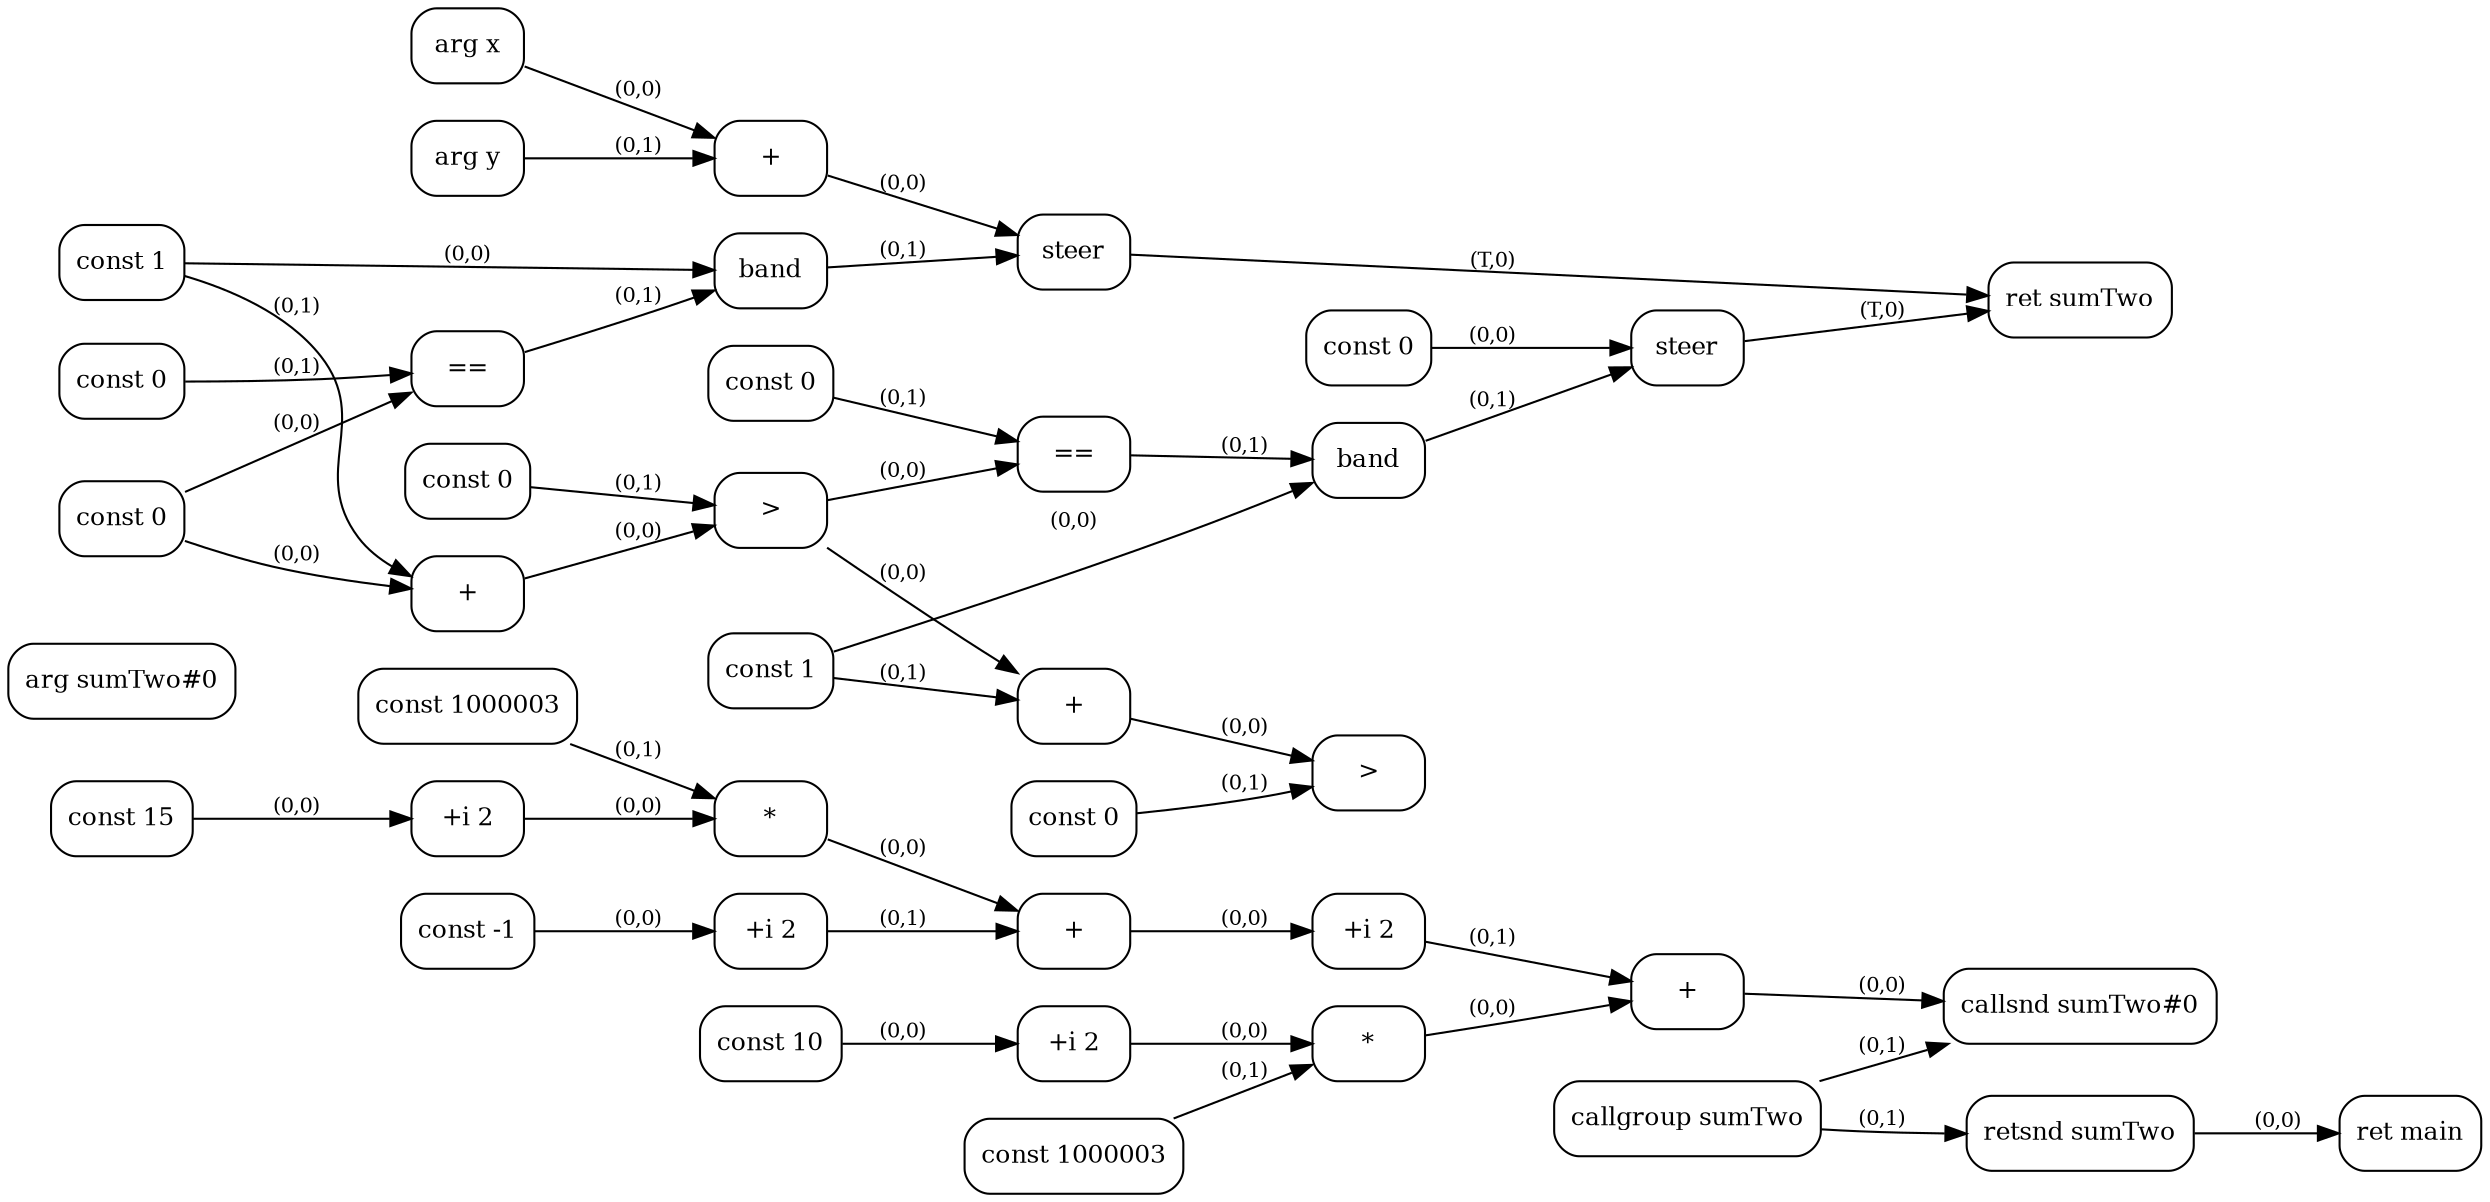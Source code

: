 digraph G {
  rankdir=LR;
  node [shape=box, style=rounded, fontsize=12];
  n0 [label="const -1"];
  n1 [label="const 10"];
  n2 [label="const 15"];
  n3 [label="+i 2"];
  n4 [label="+i 2"];
  n5 [label="const 1000003"];
  n6 [label="*"];
  n7 [label="+"];
  n8 [label="+i 2"];
  n9 [label="+i 2"];
  n10 [label="const 1000003"];
  n11 [label="*"];
  n12 [label="+"];
  n13 [label="arg sumTwo#0"];
  n14 [label="const 0"];
  n15 [label="const 1"];
  n16 [label="const 0"];
  n17 [label="=="];
  n18 [label="band"];
  n19 [label="arg x"];
  n20 [label="arg y"];
  n21 [label="+"];
  n22 [label="steer"];
  n23 [label="+"];
  n24 [label="const 0"];
  n25 [label=">"];
  n26 [label="const 1"];
  n27 [label="const 0"];
  n28 [label="=="];
  n29 [label="band"];
  n30 [label="const 0"];
  n31 [label="steer"];
  n32 [label="+"];
  n33 [label="const 0"];
  n34 [label=">"];
  n35 [label="ret sumTwo"];
  n36 [label="callgroup sumTwo"];
  n37 [label="callsnd sumTwo#0"];
  n38 [label="retsnd sumTwo"];
  n39 [label="ret main"];
  n2 -> n3 [label="(0,0)", fontsize=10];
  n0 -> n4 [label="(0,0)", fontsize=10];
  n3 -> n6 [label="(0,0)", fontsize=10];
  n5 -> n6 [label="(0,1)", fontsize=10];
  n6 -> n7 [label="(0,0)", fontsize=10];
  n4 -> n7 [label="(0,1)", fontsize=10];
  n1 -> n8 [label="(0,0)", fontsize=10];
  n7 -> n9 [label="(0,0)", fontsize=10];
  n8 -> n11 [label="(0,0)", fontsize=10];
  n10 -> n11 [label="(0,1)", fontsize=10];
  n11 -> n12 [label="(0,0)", fontsize=10];
  n9 -> n12 [label="(0,1)", fontsize=10];
  n14 -> n17 [label="(0,0)", fontsize=10];
  n16 -> n17 [label="(0,1)", fontsize=10];
  n15 -> n18 [label="(0,0)", fontsize=10];
  n17 -> n18 [label="(0,1)", fontsize=10];
  n19 -> n21 [label="(0,0)", fontsize=10];
  n20 -> n21 [label="(0,1)", fontsize=10];
  n21 -> n22 [label="(0,0)", fontsize=10];
  n18 -> n22 [label="(0,1)", fontsize=10];
  n14 -> n23 [label="(0,0)", fontsize=10];
  n15 -> n23 [label="(0,1)", fontsize=10];
  n23 -> n25 [label="(0,0)", fontsize=10];
  n24 -> n25 [label="(0,1)", fontsize=10];
  n25 -> n28 [label="(0,0)", fontsize=10];
  n27 -> n28 [label="(0,1)", fontsize=10];
  n26 -> n29 [label="(0,0)", fontsize=10];
  n28 -> n29 [label="(0,1)", fontsize=10];
  n30 -> n31 [label="(0,0)", fontsize=10];
  n29 -> n31 [label="(0,1)", fontsize=10];
  n25 -> n32 [label="(0,0)", fontsize=10];
  n26 -> n32 [label="(0,1)", fontsize=10];
  n32 -> n34 [label="(0,0)", fontsize=10];
  n33 -> n34 [label="(0,1)", fontsize=10];
  n22 -> n35 [label="(T,0)", fontsize=10];
  n31 -> n35 [label="(T,0)", fontsize=10];
  n12 -> n37 [label="(0,0)", fontsize=10];
  n36 -> n37 [label="(0,1)", fontsize=10];
  n36 -> n38 [label="(0,1)", fontsize=10];
  n38 -> n39 [label="(0,0)", fontsize=10];
}
